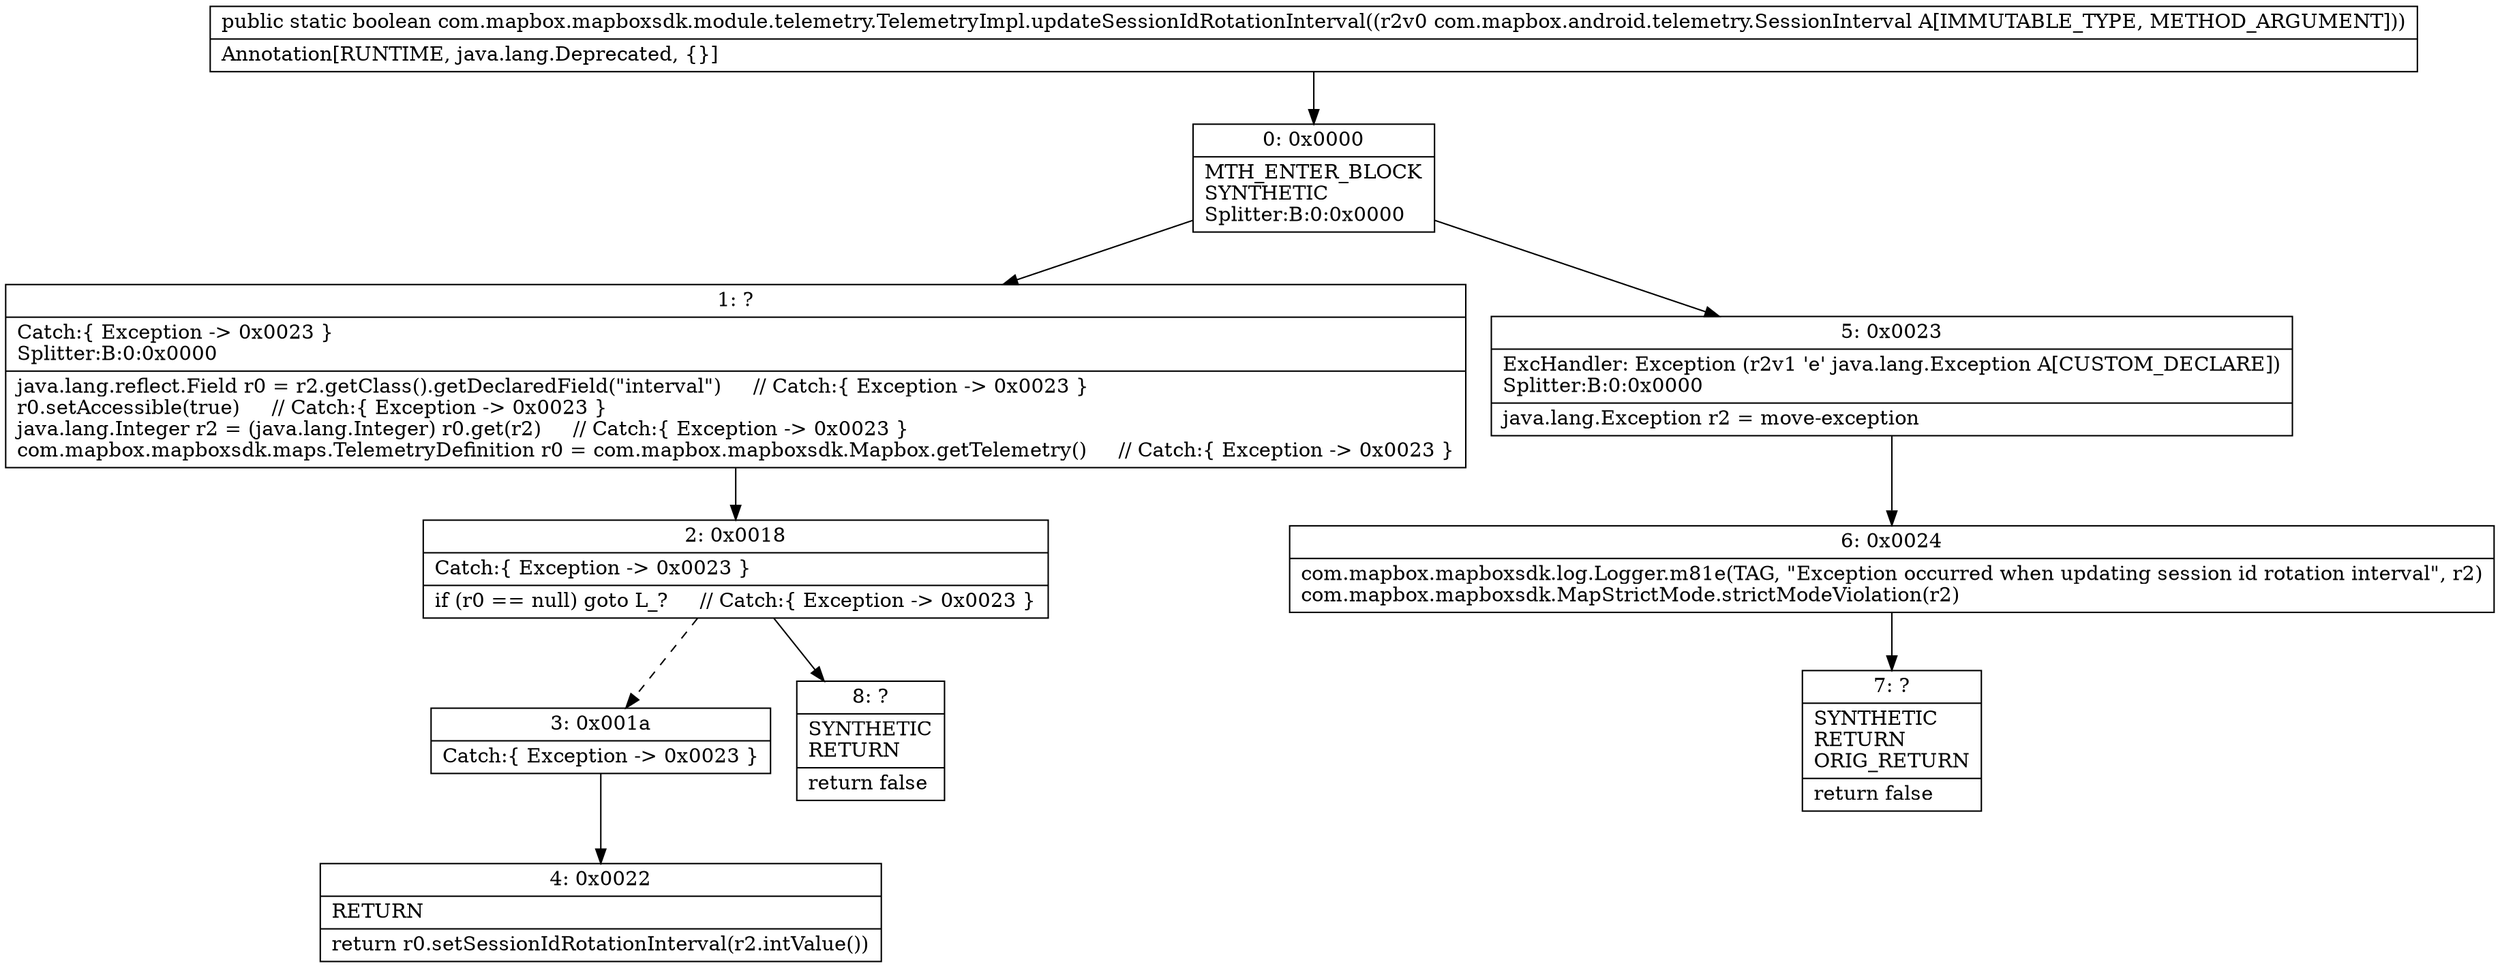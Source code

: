 digraph "CFG forcom.mapbox.mapboxsdk.module.telemetry.TelemetryImpl.updateSessionIdRotationInterval(Lcom\/mapbox\/android\/telemetry\/SessionInterval;)Z" {
Node_0 [shape=record,label="{0\:\ 0x0000|MTH_ENTER_BLOCK\lSYNTHETIC\lSplitter:B:0:0x0000\l}"];
Node_1 [shape=record,label="{1\:\ ?|Catch:\{ Exception \-\> 0x0023 \}\lSplitter:B:0:0x0000\l|java.lang.reflect.Field r0 = r2.getClass().getDeclaredField(\"interval\")     \/\/ Catch:\{ Exception \-\> 0x0023 \}\lr0.setAccessible(true)     \/\/ Catch:\{ Exception \-\> 0x0023 \}\ljava.lang.Integer r2 = (java.lang.Integer) r0.get(r2)     \/\/ Catch:\{ Exception \-\> 0x0023 \}\lcom.mapbox.mapboxsdk.maps.TelemetryDefinition r0 = com.mapbox.mapboxsdk.Mapbox.getTelemetry()     \/\/ Catch:\{ Exception \-\> 0x0023 \}\l}"];
Node_2 [shape=record,label="{2\:\ 0x0018|Catch:\{ Exception \-\> 0x0023 \}\l|if (r0 == null) goto L_?     \/\/ Catch:\{ Exception \-\> 0x0023 \}\l}"];
Node_3 [shape=record,label="{3\:\ 0x001a|Catch:\{ Exception \-\> 0x0023 \}\l}"];
Node_4 [shape=record,label="{4\:\ 0x0022|RETURN\l|return r0.setSessionIdRotationInterval(r2.intValue())\l}"];
Node_5 [shape=record,label="{5\:\ 0x0023|ExcHandler: Exception (r2v1 'e' java.lang.Exception A[CUSTOM_DECLARE])\lSplitter:B:0:0x0000\l|java.lang.Exception r2 = move\-exception\l}"];
Node_6 [shape=record,label="{6\:\ 0x0024|com.mapbox.mapboxsdk.log.Logger.m81e(TAG, \"Exception occurred when updating session id rotation interval\", r2)\lcom.mapbox.mapboxsdk.MapStrictMode.strictModeViolation(r2)\l}"];
Node_7 [shape=record,label="{7\:\ ?|SYNTHETIC\lRETURN\lORIG_RETURN\l|return false\l}"];
Node_8 [shape=record,label="{8\:\ ?|SYNTHETIC\lRETURN\l|return false\l}"];
MethodNode[shape=record,label="{public static boolean com.mapbox.mapboxsdk.module.telemetry.TelemetryImpl.updateSessionIdRotationInterval((r2v0 com.mapbox.android.telemetry.SessionInterval A[IMMUTABLE_TYPE, METHOD_ARGUMENT]))  | Annotation[RUNTIME, java.lang.Deprecated, \{\}]\l}"];
MethodNode -> Node_0;
Node_0 -> Node_1;
Node_0 -> Node_5;
Node_1 -> Node_2;
Node_2 -> Node_3[style=dashed];
Node_2 -> Node_8;
Node_3 -> Node_4;
Node_5 -> Node_6;
Node_6 -> Node_7;
}

